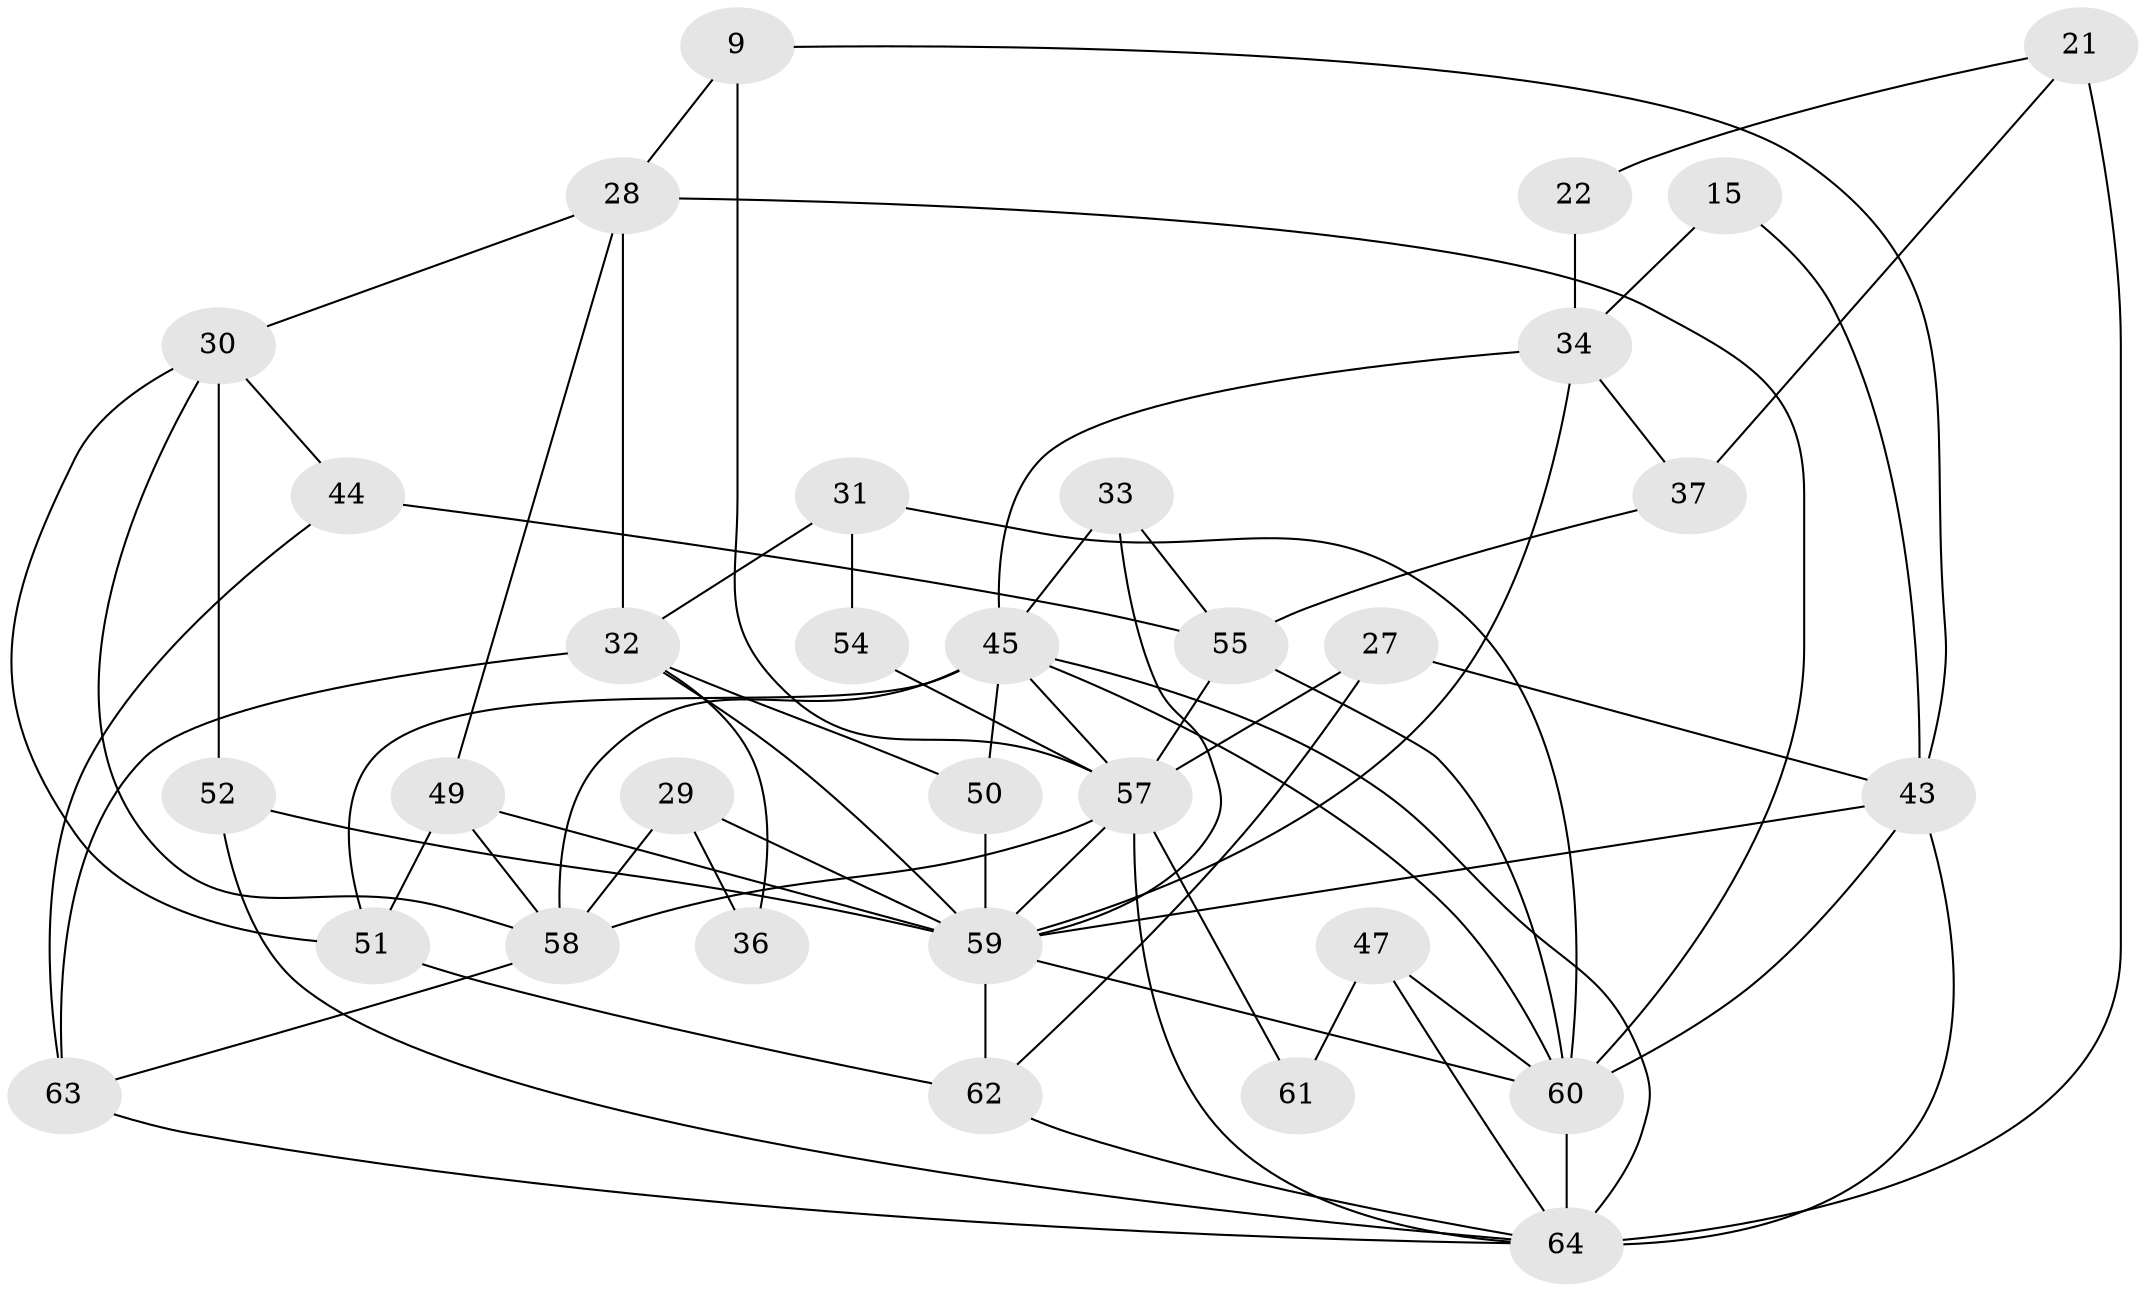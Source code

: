 // original degree distribution, {4: 0.25, 2: 0.125, 3: 0.328125, 5: 0.140625, 6: 0.09375, 7: 0.03125, 10: 0.015625, 8: 0.015625}
// Generated by graph-tools (version 1.1) at 2025/52/03/04/25 21:52:13]
// undirected, 32 vertices, 71 edges
graph export_dot {
graph [start="1"]
  node [color=gray90,style=filled];
  9 [super="+7"];
  15;
  21;
  22;
  27;
  28 [super="+18"];
  29;
  30 [super="+3+2"];
  31;
  32 [super="+13"];
  33;
  34 [super="+10+25"];
  36;
  37;
  43;
  44 [super="+35"];
  45 [super="+12+23"];
  47;
  49;
  50 [super="+46"];
  51;
  52;
  54;
  55 [super="+17"];
  57 [super="+8+14+39+1"];
  58 [super="+40"];
  59 [super="+19+56+42"];
  60 [super="+24+20"];
  61;
  62 [super="+53"];
  63;
  64 [super="+26+48"];
  9 -- 43 [weight=2];
  9 -- 28;
  9 -- 57 [weight=2];
  15 -- 43;
  15 -- 34 [weight=2];
  21 -- 22;
  21 -- 37;
  21 -- 64 [weight=2];
  22 -- 34;
  27 -- 62;
  27 -- 43;
  27 -- 57;
  28 -- 60 [weight=2];
  28 -- 30;
  28 -- 32 [weight=2];
  28 -- 49;
  29 -- 36;
  29 -- 59;
  29 -- 58;
  30 -- 52;
  30 -- 44;
  30 -- 51;
  30 -- 58;
  31 -- 60;
  31 -- 54;
  31 -- 32;
  32 -- 59;
  32 -- 36;
  32 -- 63;
  32 -- 50;
  33 -- 59;
  33 -- 45;
  33 -- 55;
  34 -- 45 [weight=2];
  34 -- 37;
  34 -- 59 [weight=2];
  37 -- 55;
  43 -- 60;
  43 -- 59 [weight=3];
  43 -- 64 [weight=2];
  44 -- 63;
  44 -- 55 [weight=2];
  45 -- 51;
  45 -- 50 [weight=2];
  45 -- 64 [weight=2];
  45 -- 60;
  45 -- 58;
  45 -- 57;
  47 -- 60;
  47 -- 61;
  47 -- 64;
  49 -- 58;
  49 -- 51;
  49 -- 59 [weight=2];
  50 -- 59 [weight=2];
  51 -- 62;
  52 -- 59 [weight=2];
  52 -- 64;
  54 -- 57;
  55 -- 57 [weight=2];
  55 -- 60;
  57 -- 64;
  57 -- 58 [weight=2];
  57 -- 59 [weight=3];
  57 -- 61;
  58 -- 63;
  59 -- 62 [weight=2];
  59 -- 60 [weight=2];
  60 -- 64;
  62 -- 64 [weight=2];
  63 -- 64;
}
